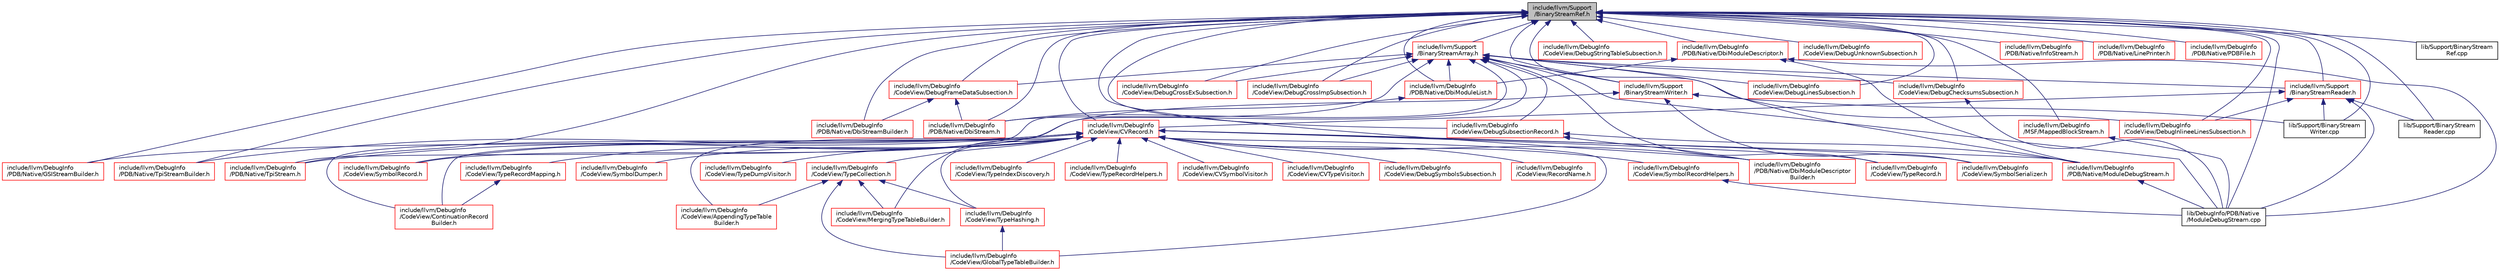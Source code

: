 digraph "include/llvm/Support/BinaryStreamRef.h"
{
 // LATEX_PDF_SIZE
  bgcolor="transparent";
  edge [fontname="Helvetica",fontsize="10",labelfontname="Helvetica",labelfontsize="10"];
  node [fontname="Helvetica",fontsize="10",shape=record];
  Node1 [label="include/llvm/Support\l/BinaryStreamRef.h",height=0.2,width=0.4,color="black", fillcolor="grey75", style="filled", fontcolor="black",tooltip=" "];
  Node1 -> Node2 [dir="back",color="midnightblue",fontsize="10",style="solid",fontname="Helvetica"];
  Node2 [label="include/llvm/DebugInfo\l/CodeView/CVRecord.h",height=0.2,width=0.4,color="red",URL="$CVRecord_8h.html",tooltip=" "];
  Node2 -> Node3 [dir="back",color="midnightblue",fontsize="10",style="solid",fontname="Helvetica"];
  Node3 [label="include/llvm/DebugInfo\l/CodeView/AppendingTypeTable\lBuilder.h",height=0.2,width=0.4,color="red",URL="$AppendingTypeTableBuilder_8h.html",tooltip=" "];
  Node2 -> Node6 [dir="back",color="midnightblue",fontsize="10",style="solid",fontname="Helvetica"];
  Node6 [label="include/llvm/DebugInfo\l/CodeView/ContinuationRecord\lBuilder.h",height=0.2,width=0.4,color="red",URL="$ContinuationRecordBuilder_8h.html",tooltip=" "];
  Node2 -> Node11 [dir="back",color="midnightblue",fontsize="10",style="solid",fontname="Helvetica"];
  Node11 [label="include/llvm/DebugInfo\l/CodeView/CVSymbolVisitor.h",height=0.2,width=0.4,color="red",URL="$CVSymbolVisitor_8h.html",tooltip=" "];
  Node2 -> Node14 [dir="back",color="midnightblue",fontsize="10",style="solid",fontname="Helvetica"];
  Node14 [label="include/llvm/DebugInfo\l/CodeView/CVTypeVisitor.h",height=0.2,width=0.4,color="red",URL="$CVTypeVisitor_8h.html",tooltip=" "];
  Node2 -> Node20 [dir="back",color="midnightblue",fontsize="10",style="solid",fontname="Helvetica"];
  Node20 [label="include/llvm/DebugInfo\l/CodeView/DebugSymbolsSubsection.h",height=0.2,width=0.4,color="red",URL="$DebugSymbolsSubsection_8h.html",tooltip=" "];
  Node2 -> Node24 [dir="back",color="midnightblue",fontsize="10",style="solid",fontname="Helvetica"];
  Node24 [label="include/llvm/DebugInfo\l/CodeView/GlobalTypeTableBuilder.h",height=0.2,width=0.4,color="red",URL="$GlobalTypeTableBuilder_8h.html",tooltip=" "];
  Node2 -> Node28 [dir="back",color="midnightblue",fontsize="10",style="solid",fontname="Helvetica"];
  Node28 [label="include/llvm/DebugInfo\l/CodeView/MergingTypeTableBuilder.h",height=0.2,width=0.4,color="red",URL="$MergingTypeTableBuilder_8h.html",tooltip=" "];
  Node2 -> Node29 [dir="back",color="midnightblue",fontsize="10",style="solid",fontname="Helvetica"];
  Node29 [label="include/llvm/DebugInfo\l/CodeView/RecordName.h",height=0.2,width=0.4,color="red",URL="$RecordName_8h.html",tooltip=" "];
  Node2 -> Node35 [dir="back",color="midnightblue",fontsize="10",style="solid",fontname="Helvetica"];
  Node35 [label="include/llvm/DebugInfo\l/CodeView/SymbolDumper.h",height=0.2,width=0.4,color="red",URL="$SymbolDumper_8h.html",tooltip=" "];
  Node2 -> Node36 [dir="back",color="midnightblue",fontsize="10",style="solid",fontname="Helvetica"];
  Node36 [label="include/llvm/DebugInfo\l/CodeView/SymbolRecord.h",height=0.2,width=0.4,color="red",URL="$SymbolRecord_8h.html",tooltip=" "];
  Node2 -> Node62 [dir="back",color="midnightblue",fontsize="10",style="solid",fontname="Helvetica"];
  Node62 [label="include/llvm/DebugInfo\l/CodeView/SymbolRecordHelpers.h",height=0.2,width=0.4,color="red",URL="$SymbolRecordHelpers_8h.html",tooltip=" "];
  Node62 -> Node63 [dir="back",color="midnightblue",fontsize="10",style="solid",fontname="Helvetica"];
  Node63 [label="lib/DebugInfo/PDB/Native\l/ModuleDebugStream.cpp",height=0.2,width=0.4,color="black",URL="$ModuleDebugStream_8cpp.html",tooltip=" "];
  Node2 -> Node45 [dir="back",color="midnightblue",fontsize="10",style="solid",fontname="Helvetica"];
  Node45 [label="include/llvm/DebugInfo\l/CodeView/SymbolSerializer.h",height=0.2,width=0.4,color="red",URL="$SymbolSerializer_8h.html",tooltip=" "];
  Node2 -> Node64 [dir="back",color="midnightblue",fontsize="10",style="solid",fontname="Helvetica"];
  Node64 [label="include/llvm/DebugInfo\l/CodeView/TypeCollection.h",height=0.2,width=0.4,color="red",URL="$TypeCollection_8h.html",tooltip=" "];
  Node64 -> Node3 [dir="back",color="midnightblue",fontsize="10",style="solid",fontname="Helvetica"];
  Node64 -> Node24 [dir="back",color="midnightblue",fontsize="10",style="solid",fontname="Helvetica"];
  Node64 -> Node28 [dir="back",color="midnightblue",fontsize="10",style="solid",fontname="Helvetica"];
  Node64 -> Node226 [dir="back",color="midnightblue",fontsize="10",style="solid",fontname="Helvetica"];
  Node226 [label="include/llvm/DebugInfo\l/CodeView/TypeHashing.h",height=0.2,width=0.4,color="red",URL="$TypeHashing_8h.html",tooltip=" "];
  Node226 -> Node24 [dir="back",color="midnightblue",fontsize="10",style="solid",fontname="Helvetica"];
  Node2 -> Node242 [dir="back",color="midnightblue",fontsize="10",style="solid",fontname="Helvetica"];
  Node242 [label="include/llvm/DebugInfo\l/CodeView/TypeDumpVisitor.h",height=0.2,width=0.4,color="red",URL="$TypeDumpVisitor_8h.html",tooltip=" "];
  Node2 -> Node226 [dir="back",color="midnightblue",fontsize="10",style="solid",fontname="Helvetica"];
  Node2 -> Node243 [dir="back",color="midnightblue",fontsize="10",style="solid",fontname="Helvetica"];
  Node243 [label="include/llvm/DebugInfo\l/CodeView/TypeIndexDiscovery.h",height=0.2,width=0.4,color="red",URL="$TypeIndexDiscovery_8h.html",tooltip=" "];
  Node2 -> Node246 [dir="back",color="midnightblue",fontsize="10",style="solid",fontname="Helvetica"];
  Node246 [label="include/llvm/DebugInfo\l/CodeView/TypeRecord.h",height=0.2,width=0.4,color="red",URL="$TypeRecord_8h.html",tooltip=" "];
  Node2 -> Node271 [dir="back",color="midnightblue",fontsize="10",style="solid",fontname="Helvetica"];
  Node271 [label="include/llvm/DebugInfo\l/CodeView/TypeRecordHelpers.h",height=0.2,width=0.4,color="red",URL="$TypeRecordHelpers_8h.html",tooltip=" "];
  Node2 -> Node251 [dir="back",color="midnightblue",fontsize="10",style="solid",fontname="Helvetica"];
  Node251 [label="include/llvm/DebugInfo\l/CodeView/TypeRecordMapping.h",height=0.2,width=0.4,color="red",URL="$TypeRecordMapping_8h.html",tooltip=" "];
  Node251 -> Node6 [dir="back",color="midnightblue",fontsize="10",style="solid",fontname="Helvetica"];
  Node2 -> Node254 [dir="back",color="midnightblue",fontsize="10",style="solid",fontname="Helvetica"];
  Node254 [label="include/llvm/DebugInfo\l/PDB/Native/DbiModuleDescriptor\lBuilder.h",height=0.2,width=0.4,color="red",URL="$DbiModuleDescriptorBuilder_8h.html",tooltip=" "];
  Node2 -> Node258 [dir="back",color="midnightblue",fontsize="10",style="solid",fontname="Helvetica"];
  Node258 [label="include/llvm/DebugInfo\l/PDB/Native/GSIStreamBuilder.h",height=0.2,width=0.4,color="red",URL="$GSIStreamBuilder_8h.html",tooltip=" "];
  Node2 -> Node273 [dir="back",color="midnightblue",fontsize="10",style="solid",fontname="Helvetica"];
  Node273 [label="include/llvm/DebugInfo\l/PDB/Native/ModuleDebugStream.h",height=0.2,width=0.4,color="red",URL="$ModuleDebugStream_8h.html",tooltip=" "];
  Node273 -> Node63 [dir="back",color="midnightblue",fontsize="10",style="solid",fontname="Helvetica"];
  Node2 -> Node277 [dir="back",color="midnightblue",fontsize="10",style="solid",fontname="Helvetica"];
  Node277 [label="include/llvm/DebugInfo\l/PDB/Native/TpiStream.h",height=0.2,width=0.4,color="red",URL="$TpiStream_8h.html",tooltip=" "];
  Node2 -> Node278 [dir="back",color="midnightblue",fontsize="10",style="solid",fontname="Helvetica"];
  Node278 [label="include/llvm/DebugInfo\l/PDB/Native/TpiStreamBuilder.h",height=0.2,width=0.4,color="red",URL="$TpiStreamBuilder_8h.html",tooltip=" "];
  Node1 -> Node279 [dir="back",color="midnightblue",fontsize="10",style="solid",fontname="Helvetica"];
  Node279 [label="include/llvm/DebugInfo\l/CodeView/DebugChecksumsSubsection.h",height=0.2,width=0.4,color="red",URL="$DebugChecksumsSubsection_8h.html",tooltip=" "];
  Node279 -> Node63 [dir="back",color="midnightblue",fontsize="10",style="solid",fontname="Helvetica"];
  Node1 -> Node284 [dir="back",color="midnightblue",fontsize="10",style="solid",fontname="Helvetica"];
  Node284 [label="include/llvm/DebugInfo\l/CodeView/DebugCrossExSubsection.h",height=0.2,width=0.4,color="red",URL="$DebugCrossExSubsection_8h.html",tooltip=" "];
  Node1 -> Node286 [dir="back",color="midnightblue",fontsize="10",style="solid",fontname="Helvetica"];
  Node286 [label="include/llvm/DebugInfo\l/CodeView/DebugCrossImpSubsection.h",height=0.2,width=0.4,color="red",URL="$DebugCrossImpSubsection_8h.html",tooltip=" "];
  Node1 -> Node288 [dir="back",color="midnightblue",fontsize="10",style="solid",fontname="Helvetica"];
  Node288 [label="include/llvm/DebugInfo\l/CodeView/DebugFrameDataSubsection.h",height=0.2,width=0.4,color="red",URL="$DebugFrameDataSubsection_8h.html",tooltip=" "];
  Node288 -> Node213 [dir="back",color="midnightblue",fontsize="10",style="solid",fontname="Helvetica"];
  Node213 [label="include/llvm/DebugInfo\l/PDB/Native/DbiStream.h",height=0.2,width=0.4,color="red",URL="$DbiStream_8h.html",tooltip=" "];
  Node288 -> Node216 [dir="back",color="midnightblue",fontsize="10",style="solid",fontname="Helvetica"];
  Node216 [label="include/llvm/DebugInfo\l/PDB/Native/DbiStreamBuilder.h",height=0.2,width=0.4,color="red",URL="$DbiStreamBuilder_8h.html",tooltip=" "];
  Node1 -> Node290 [dir="back",color="midnightblue",fontsize="10",style="solid",fontname="Helvetica"];
  Node290 [label="include/llvm/DebugInfo\l/CodeView/DebugInlineeLinesSubsection.h",height=0.2,width=0.4,color="red",URL="$DebugInlineeLinesSubsection_8h.html",tooltip=" "];
  Node1 -> Node291 [dir="back",color="midnightblue",fontsize="10",style="solid",fontname="Helvetica"];
  Node291 [label="include/llvm/DebugInfo\l/CodeView/DebugLinesSubsection.h",height=0.2,width=0.4,color="red",URL="$DebugLinesSubsection_8h.html",tooltip=" "];
  Node1 -> Node292 [dir="back",color="midnightblue",fontsize="10",style="solid",fontname="Helvetica"];
  Node292 [label="include/llvm/DebugInfo\l/CodeView/DebugStringTableSubsection.h",height=0.2,width=0.4,color="red",URL="$DebugStringTableSubsection_8h.html",tooltip=" "];
  Node1 -> Node297 [dir="back",color="midnightblue",fontsize="10",style="solid",fontname="Helvetica"];
  Node297 [label="include/llvm/DebugInfo\l/CodeView/DebugSubsectionRecord.h",height=0.2,width=0.4,color="red",URL="$DebugSubsectionRecord_8h.html",tooltip=" "];
  Node297 -> Node254 [dir="back",color="midnightblue",fontsize="10",style="solid",fontname="Helvetica"];
  Node297 -> Node273 [dir="back",color="midnightblue",fontsize="10",style="solid",fontname="Helvetica"];
  Node1 -> Node302 [dir="back",color="midnightblue",fontsize="10",style="solid",fontname="Helvetica"];
  Node302 [label="include/llvm/DebugInfo\l/CodeView/DebugUnknownSubsection.h",height=0.2,width=0.4,color="red",URL="$DebugUnknownSubsection_8h.html",tooltip=" "];
  Node1 -> Node303 [dir="back",color="midnightblue",fontsize="10",style="solid",fontname="Helvetica"];
  Node303 [label="include/llvm/DebugInfo\l/MSF/MappedBlockStream.h",height=0.2,width=0.4,color="red",URL="$MappedBlockStream_8h.html",tooltip=" "];
  Node303 -> Node63 [dir="back",color="midnightblue",fontsize="10",style="solid",fontname="Helvetica"];
  Node1 -> Node307 [dir="back",color="midnightblue",fontsize="10",style="solid",fontname="Helvetica"];
  Node307 [label="include/llvm/DebugInfo\l/PDB/Native/DbiModuleDescriptor.h",height=0.2,width=0.4,color="red",URL="$DbiModuleDescriptor_8h.html",tooltip=" "];
  Node307 -> Node308 [dir="back",color="midnightblue",fontsize="10",style="solid",fontname="Helvetica"];
  Node308 [label="include/llvm/DebugInfo\l/PDB/Native/DbiModuleList.h",height=0.2,width=0.4,color="red",URL="$DbiModuleList_8h.html",tooltip=" "];
  Node308 -> Node213 [dir="back",color="midnightblue",fontsize="10",style="solid",fontname="Helvetica"];
  Node307 -> Node273 [dir="back",color="midnightblue",fontsize="10",style="solid",fontname="Helvetica"];
  Node307 -> Node63 [dir="back",color="midnightblue",fontsize="10",style="solid",fontname="Helvetica"];
  Node1 -> Node254 [dir="back",color="midnightblue",fontsize="10",style="solid",fontname="Helvetica"];
  Node1 -> Node308 [dir="back",color="midnightblue",fontsize="10",style="solid",fontname="Helvetica"];
  Node1 -> Node213 [dir="back",color="midnightblue",fontsize="10",style="solid",fontname="Helvetica"];
  Node1 -> Node216 [dir="back",color="midnightblue",fontsize="10",style="solid",fontname="Helvetica"];
  Node1 -> Node258 [dir="back",color="midnightblue",fontsize="10",style="solid",fontname="Helvetica"];
  Node1 -> Node309 [dir="back",color="midnightblue",fontsize="10",style="solid",fontname="Helvetica"];
  Node309 [label="include/llvm/DebugInfo\l/PDB/Native/InfoStream.h",height=0.2,width=0.4,color="red",URL="$InfoStream_8h.html",tooltip=" "];
  Node1 -> Node310 [dir="back",color="midnightblue",fontsize="10",style="solid",fontname="Helvetica"];
  Node310 [label="include/llvm/DebugInfo\l/PDB/Native/LinePrinter.h",height=0.2,width=0.4,color="red",URL="$LinePrinter_8h.html",tooltip=" "];
  Node1 -> Node273 [dir="back",color="midnightblue",fontsize="10",style="solid",fontname="Helvetica"];
  Node1 -> Node311 [dir="back",color="midnightblue",fontsize="10",style="solid",fontname="Helvetica"];
  Node311 [label="include/llvm/DebugInfo\l/PDB/Native/PDBFile.h",height=0.2,width=0.4,color="red",URL="$PDBFile_8h.html",tooltip=" "];
  Node1 -> Node277 [dir="back",color="midnightblue",fontsize="10",style="solid",fontname="Helvetica"];
  Node1 -> Node278 [dir="back",color="midnightblue",fontsize="10",style="solid",fontname="Helvetica"];
  Node1 -> Node314 [dir="back",color="midnightblue",fontsize="10",style="solid",fontname="Helvetica"];
  Node314 [label="include/llvm/Support\l/BinaryStreamArray.h",height=0.2,width=0.4,color="red",URL="$BinaryStreamArray_8h.html",tooltip=" "];
  Node314 -> Node279 [dir="back",color="midnightblue",fontsize="10",style="solid",fontname="Helvetica"];
  Node314 -> Node284 [dir="back",color="midnightblue",fontsize="10",style="solid",fontname="Helvetica"];
  Node314 -> Node286 [dir="back",color="midnightblue",fontsize="10",style="solid",fontname="Helvetica"];
  Node314 -> Node288 [dir="back",color="midnightblue",fontsize="10",style="solid",fontname="Helvetica"];
  Node314 -> Node290 [dir="back",color="midnightblue",fontsize="10",style="solid",fontname="Helvetica"];
  Node314 -> Node291 [dir="back",color="midnightblue",fontsize="10",style="solid",fontname="Helvetica"];
  Node314 -> Node297 [dir="back",color="midnightblue",fontsize="10",style="solid",fontname="Helvetica"];
  Node314 -> Node36 [dir="back",color="midnightblue",fontsize="10",style="solid",fontname="Helvetica"];
  Node314 -> Node246 [dir="back",color="midnightblue",fontsize="10",style="solid",fontname="Helvetica"];
  Node314 -> Node308 [dir="back",color="midnightblue",fontsize="10",style="solid",fontname="Helvetica"];
  Node314 -> Node213 [dir="back",color="midnightblue",fontsize="10",style="solid",fontname="Helvetica"];
  Node314 -> Node277 [dir="back",color="midnightblue",fontsize="10",style="solid",fontname="Helvetica"];
  Node314 -> Node317 [dir="back",color="midnightblue",fontsize="10",style="solid",fontname="Helvetica"];
  Node317 [label="include/llvm/Support\l/BinaryStreamReader.h",height=0.2,width=0.4,color="red",URL="$BinaryStreamReader_8h.html",tooltip=" "];
  Node317 -> Node2 [dir="back",color="midnightblue",fontsize="10",style="solid",fontname="Helvetica"];
  Node317 -> Node290 [dir="back",color="midnightblue",fontsize="10",style="solid",fontname="Helvetica"];
  Node317 -> Node63 [dir="back",color="midnightblue",fontsize="10",style="solid",fontname="Helvetica"];
  Node317 -> Node413 [dir="back",color="midnightblue",fontsize="10",style="solid",fontname="Helvetica"];
  Node413 [label="lib/Support/BinaryStream\lReader.cpp",height=0.2,width=0.4,color="black",URL="$BinaryStreamReader_8cpp.html",tooltip=" "];
  Node317 -> Node414 [dir="back",color="midnightblue",fontsize="10",style="solid",fontname="Helvetica"];
  Node414 [label="lib/Support/BinaryStream\lWriter.cpp",height=0.2,width=0.4,color="black",URL="$BinaryStreamWriter_8cpp.html",tooltip=" "];
  Node314 -> Node415 [dir="back",color="midnightblue",fontsize="10",style="solid",fontname="Helvetica"];
  Node415 [label="include/llvm/Support\l/BinaryStreamWriter.h",height=0.2,width=0.4,color="red",URL="$BinaryStreamWriter_8h.html",tooltip=" "];
  Node415 -> Node6 [dir="back",color="midnightblue",fontsize="10",style="solid",fontname="Helvetica"];
  Node415 -> Node45 [dir="back",color="midnightblue",fontsize="10",style="solid",fontname="Helvetica"];
  Node415 -> Node414 [dir="back",color="midnightblue",fontsize="10",style="solid",fontname="Helvetica"];
  Node314 -> Node63 [dir="back",color="midnightblue",fontsize="10",style="solid",fontname="Helvetica"];
  Node1 -> Node317 [dir="back",color="midnightblue",fontsize="10",style="solid",fontname="Helvetica"];
  Node1 -> Node415 [dir="back",color="midnightblue",fontsize="10",style="solid",fontname="Helvetica"];
  Node1 -> Node63 [dir="back",color="midnightblue",fontsize="10",style="solid",fontname="Helvetica"];
  Node1 -> Node413 [dir="back",color="midnightblue",fontsize="10",style="solid",fontname="Helvetica"];
  Node1 -> Node417 [dir="back",color="midnightblue",fontsize="10",style="solid",fontname="Helvetica"];
  Node417 [label="lib/Support/BinaryStream\lRef.cpp",height=0.2,width=0.4,color="black",URL="$BinaryStreamRef_8cpp.html",tooltip=" "];
  Node1 -> Node414 [dir="back",color="midnightblue",fontsize="10",style="solid",fontname="Helvetica"];
}
